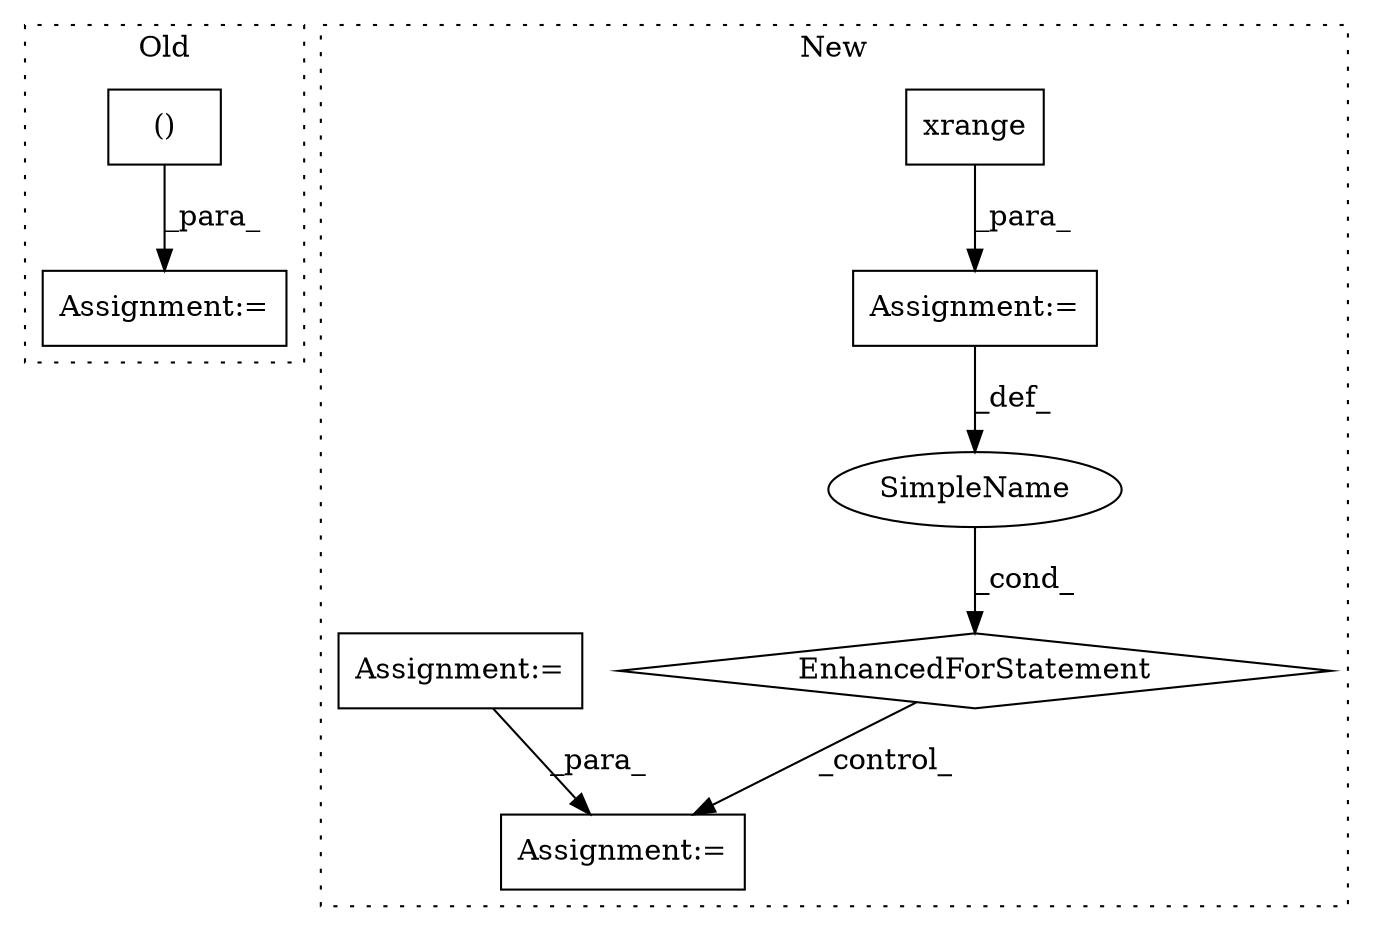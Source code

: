 digraph G {
subgraph cluster0 {
1 [label="()" a="106" s="4588" l="47" shape="box"];
8 [label="Assignment:=" a="7" s="4575" l="1" shape="box"];
label = "Old";
style="dotted";
}
subgraph cluster1 {
2 [label="xrange" a="32" s="4680,4696" l="7,1" shape="box"];
3 [label="Assignment:=" a="7" s="4608,4697" l="53,2" shape="box"];
4 [label="EnhancedForStatement" a="70" s="4608,4697" l="53,2" shape="diamond"];
5 [label="Assignment:=" a="7" s="4950" l="1" shape="box"];
6 [label="SimpleName" a="42" s="4673" l="4" shape="ellipse"];
7 [label="Assignment:=" a="7" s="4289" l="6" shape="box"];
label = "New";
style="dotted";
}
1 -> 8 [label="_para_"];
2 -> 3 [label="_para_"];
3 -> 6 [label="_def_"];
4 -> 5 [label="_control_"];
6 -> 4 [label="_cond_"];
7 -> 5 [label="_para_"];
}